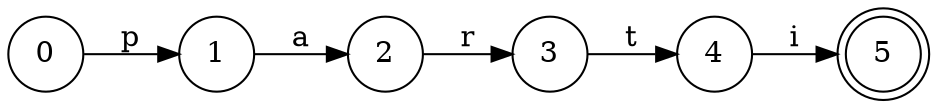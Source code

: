 digraph DFA {
  rankdir=LR;
  node [shape=circle];
  0 [shape=circle];
  0 -> 1 [label="p"];
  1 [shape=circle];
  1 -> 2 [label="a"];
  2 [shape=circle];
  2 -> 3 [label="r"];
  3 [shape=circle];
  3 -> 4 [label="t"];
  4 [shape=circle];
  4 -> 5 [label="i"];
  5 [shape=doublecircle];
}
